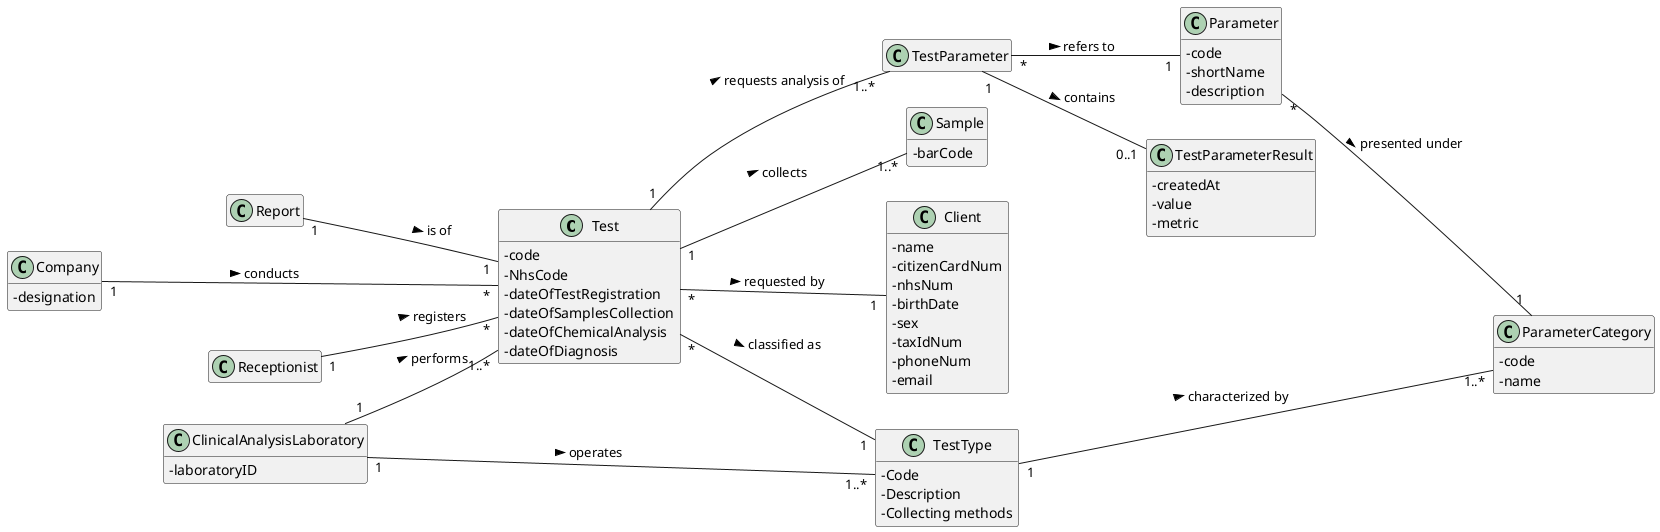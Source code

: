 @startuml

left to right direction
skinparam classAttributeIconSize 0
hide empty methods
hide empty attributes

class Test{
- code
- NhsCode
- dateOfTestRegistration
- dateOfSamplesCollection
- dateOfChemicalAnalysis
- dateOfDiagnosis
}

class Company {
-designation
}

class ParameterCategory{
  -code
  -name
}

class Receptionist{}

class Sample{
- barCode
}

class Client{
- name
- citizenCardNum
- nhsNum
- birthDate
- sex
- taxIdNum
- phoneNum
- email
}
class TestParameter{}
class TestParameterResult{
- createdAt
- value
- metric
}
class TestType{
- Code
- Description
- Collecting methods
}

class Parameter{
- code
- shortName
- description
}

class ClinicalAnalysisLaboratory{
- laboratoryID
}

Test "*" -- "1" TestType : classified as >
Report "1" -- "1" Test : is of >
Test "*" -- "1" Client : requested by >
Receptionist "1" -- "*" Test : registers >
Parameter "*" -- "1" ParameterCategory: presented under >
TestType "1" -- "1..*" ParameterCategory : characterized by >
Test "1" -- "1..*" Sample : collects >
Test "1" -- "1..*" TestParameter : requests analysis of >
TestParameter "*" -- "1" Parameter : refers to >
TestParameter "1" -- "0..1" TestParameterResult : contains >
ClinicalAnalysisLaboratory "1" -- "1..*" TestType : operates >
ClinicalAnalysisLaboratory "1" -- "1..*" Test : performs >
Company "1" --- "*" Test : conducts >
@enduml